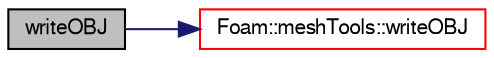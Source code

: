 digraph "writeOBJ"
{
  bgcolor="transparent";
  edge [fontname="FreeSans",fontsize="10",labelfontname="FreeSans",labelfontsize="10"];
  node [fontname="FreeSans",fontsize="10",shape=record];
  rankdir="LR";
  Node868 [label="writeOBJ",height=0.2,width=0.4,color="black", fillcolor="grey75", style="filled", fontcolor="black"];
  Node868 -> Node869 [color="midnightblue",fontsize="10",style="solid",fontname="FreeSans"];
  Node869 [label="Foam::meshTools::writeOBJ",height=0.2,width=0.4,color="red",URL="$a21153.html#afd76c6ccc8ee4a5957f0232218167c17",tooltip="Write obj representation of point. "];
}
